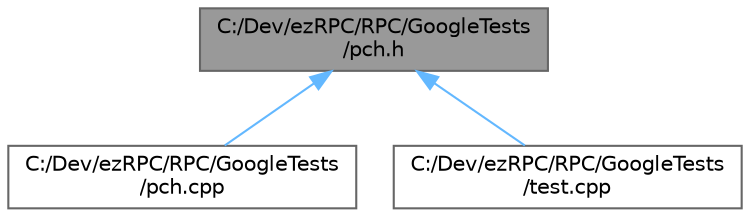 digraph "C:/Dev/ezRPC/RPC/GoogleTests/pch.h"
{
 // LATEX_PDF_SIZE
  bgcolor="transparent";
  edge [fontname=Helvetica,fontsize=10,labelfontname=Helvetica,labelfontsize=10];
  node [fontname=Helvetica,fontsize=10,shape=box,height=0.2,width=0.4];
  Node1 [id="Node000001",label="C:/Dev/ezRPC/RPC/GoogleTests\l/pch.h",height=0.2,width=0.4,color="gray40", fillcolor="grey60", style="filled", fontcolor="black",tooltip=" "];
  Node1 -> Node2 [id="edge1_Node000001_Node000002",dir="back",color="steelblue1",style="solid",tooltip=" "];
  Node2 [id="Node000002",label="C:/Dev/ezRPC/RPC/GoogleTests\l/pch.cpp",height=0.2,width=0.4,color="grey40", fillcolor="white", style="filled",URL="$_r_p_c_2_google_tests_2pch_8cpp.html",tooltip=" "];
  Node1 -> Node3 [id="edge2_Node000001_Node000003",dir="back",color="steelblue1",style="solid",tooltip=" "];
  Node3 [id="Node000003",label="C:/Dev/ezRPC/RPC/GoogleTests\l/test.cpp",height=0.2,width=0.4,color="grey40", fillcolor="white", style="filled",URL="$_r_p_c_2_google_tests_2test_8cpp.html",tooltip=" "];
}
